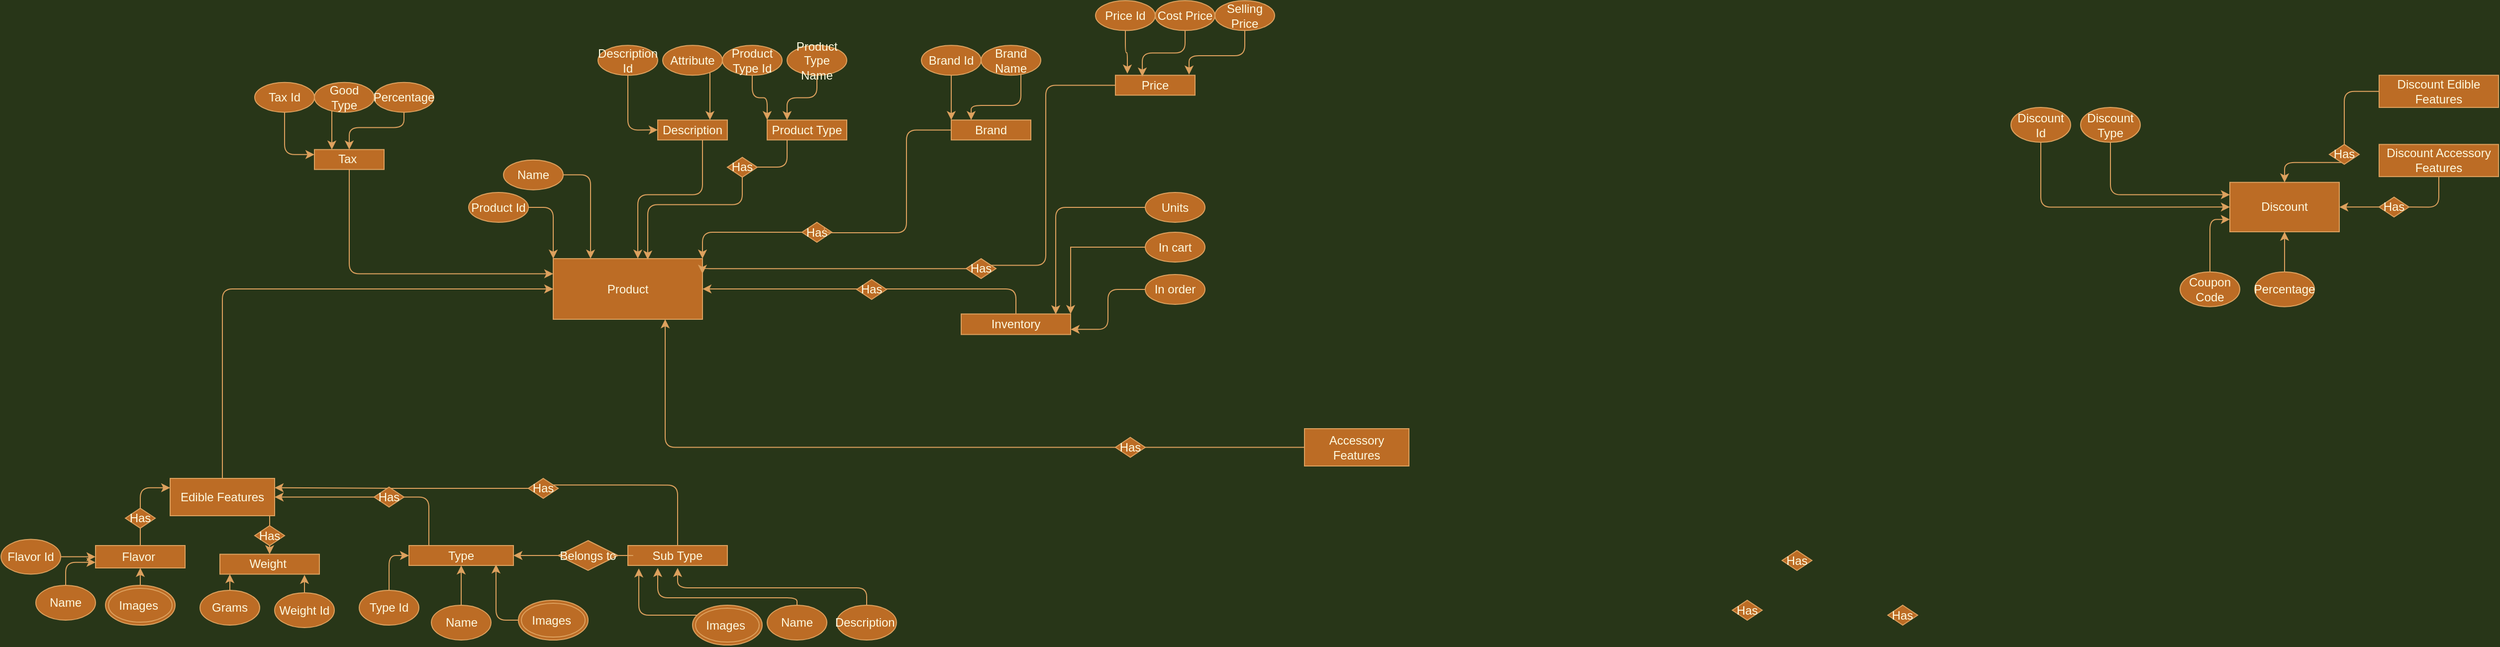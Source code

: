 <mxfile version="14.9.9" type="github">
  <diagram id="o0DlsNENsoFimQwdIdRT" name="Page-1">
    <mxGraphModel dx="2274" dy="780" grid="1" gridSize="10" guides="1" tooltips="1" connect="1" arrows="1" fold="1" page="0" pageScale="1" pageWidth="850" pageHeight="1100" background="#283618" math="0" shadow="0">
      <root>
        <mxCell id="0" />
        <mxCell id="1" parent="0" />
        <mxCell id="1HTSOsvzioREoPSIAo-s-49" style="edgeStyle=orthogonalEdgeStyle;curved=0;rounded=1;sketch=0;orthogonalLoop=1;jettySize=auto;html=1;entryX=1;entryY=0.5;entryDx=0;entryDy=0;fontColor=#FEFAE0;strokeColor=#DDA15E;fillColor=#BC6C25;" edge="1" parent="1" source="IQcZgMmbsIFZZEIsL7-R-3" target="6ZJNAHarv_-wQdy6G1yE-23">
          <mxGeometry relative="1" as="geometry">
            <Array as="points">
              <mxPoint x="660" y="370" />
            </Array>
          </mxGeometry>
        </mxCell>
        <mxCell id="IQcZgMmbsIFZZEIsL7-R-3" value="Inventory" style="rounded=0;whiteSpace=wrap;html=1;fillColor=#BC6C25;strokeColor=#DDA15E;fontColor=#FEFAE0;" parent="1" vertex="1">
          <mxGeometry x="605" y="394.68" width="110" height="20.63" as="geometry" />
        </mxCell>
        <mxCell id="1HTSOsvzioREoPSIAo-s-165" style="edgeStyle=orthogonalEdgeStyle;sketch=0;orthogonalLoop=1;jettySize=auto;html=1;entryX=0.25;entryY=0;entryDx=0;entryDy=0;fontColor=#FEFAE0;strokeColor=#DDA15E;fillColor=#BC6C25;" edge="1" parent="1" source="IQcZgMmbsIFZZEIsL7-R-6" target="6ZJNAHarv_-wQdy6G1yE-23">
          <mxGeometry relative="1" as="geometry">
            <Array as="points">
              <mxPoint x="233" y="255" />
            </Array>
          </mxGeometry>
        </mxCell>
        <mxCell id="IQcZgMmbsIFZZEIsL7-R-6" value="Name" style="ellipse;whiteSpace=wrap;html=1;rotation=0;fillColor=#BC6C25;strokeColor=#DDA15E;fontColor=#FEFAE0;" parent="1" vertex="1">
          <mxGeometry x="145" y="239.84" width="60" height="30" as="geometry" />
        </mxCell>
        <mxCell id="1HTSOsvzioREoPSIAo-s-164" style="edgeStyle=orthogonalEdgeStyle;sketch=0;orthogonalLoop=1;jettySize=auto;html=1;entryX=0;entryY=0;entryDx=0;entryDy=0;fontColor=#FEFAE0;strokeColor=#DDA15E;fillColor=#BC6C25;" edge="1" parent="1" source="IQcZgMmbsIFZZEIsL7-R-14" target="6ZJNAHarv_-wQdy6G1yE-23">
          <mxGeometry relative="1" as="geometry" />
        </mxCell>
        <mxCell id="IQcZgMmbsIFZZEIsL7-R-14" value="Product Id" style="ellipse;whiteSpace=wrap;html=1;rotation=0;fillColor=#BC6C25;strokeColor=#DDA15E;fontColor=#FEFAE0;" parent="1" vertex="1">
          <mxGeometry x="110" y="272.5" width="60" height="30" as="geometry" />
        </mxCell>
        <mxCell id="1HTSOsvzioREoPSIAo-s-28" style="edgeStyle=orthogonalEdgeStyle;curved=0;rounded=1;sketch=0;orthogonalLoop=1;jettySize=auto;html=1;fontColor=#FEFAE0;strokeColor=#DDA15E;fillColor=#BC6C25;" edge="1" parent="1" source="6ZJNAHarv_-wQdy6G1yE-3">
          <mxGeometry relative="1" as="geometry">
            <mxPoint x="700" y="395" as="targetPoint" />
            <Array as="points">
              <mxPoint x="700" y="288" />
              <mxPoint x="700" y="395" />
            </Array>
          </mxGeometry>
        </mxCell>
        <mxCell id="6ZJNAHarv_-wQdy6G1yE-3" value="Units" style="ellipse;whiteSpace=wrap;html=1;rotation=0;fillColor=#BC6C25;strokeColor=#DDA15E;fontColor=#FEFAE0;" parent="1" vertex="1">
          <mxGeometry x="790" y="272.5" width="60" height="30" as="geometry" />
        </mxCell>
        <mxCell id="6ZJNAHarv_-wQdy6G1yE-10" style="edgeStyle=orthogonalEdgeStyle;rounded=0;orthogonalLoop=1;jettySize=auto;html=1;entryX=1;entryY=0;entryDx=0;entryDy=0;fontColor=#FEFAE0;strokeColor=#DDA15E;labelBackgroundColor=#283618;" parent="1" source="6ZJNAHarv_-wQdy6G1yE-5" target="IQcZgMmbsIFZZEIsL7-R-3" edge="1">
          <mxGeometry relative="1" as="geometry" />
        </mxCell>
        <mxCell id="6ZJNAHarv_-wQdy6G1yE-5" value="In cart" style="ellipse;whiteSpace=wrap;html=1;rotation=0;fillColor=#BC6C25;strokeColor=#DDA15E;fontColor=#FEFAE0;" parent="1" vertex="1">
          <mxGeometry x="790" y="312.5" width="60" height="30" as="geometry" />
        </mxCell>
        <mxCell id="1HTSOsvzioREoPSIAo-s-30" style="edgeStyle=orthogonalEdgeStyle;curved=0;rounded=1;sketch=0;orthogonalLoop=1;jettySize=auto;html=1;entryX=1;entryY=0.75;entryDx=0;entryDy=0;fontColor=#FEFAE0;strokeColor=#DDA15E;fillColor=#BC6C25;" edge="1" parent="1" source="6ZJNAHarv_-wQdy6G1yE-6" target="IQcZgMmbsIFZZEIsL7-R-3">
          <mxGeometry relative="1" as="geometry" />
        </mxCell>
        <mxCell id="6ZJNAHarv_-wQdy6G1yE-6" value="In order" style="ellipse;whiteSpace=wrap;html=1;rotation=0;fillColor=#BC6C25;strokeColor=#DDA15E;fontColor=#FEFAE0;" parent="1" vertex="1">
          <mxGeometry x="790" y="355" width="60" height="30" as="geometry" />
        </mxCell>
        <mxCell id="6ZJNAHarv_-wQdy6G1yE-23" value="Product" style="whiteSpace=wrap;html=1;align=center;fontColor=#FEFAE0;fillColor=#BC6C25;strokeColor=#DDA15E;" parent="1" vertex="1">
          <mxGeometry x="195" y="339.05" width="150" height="60.95" as="geometry" />
        </mxCell>
        <mxCell id="1HTSOsvzioREoPSIAo-s-58" style="edgeStyle=orthogonalEdgeStyle;curved=0;rounded=1;sketch=0;orthogonalLoop=1;jettySize=auto;html=1;entryX=1;entryY=0.5;entryDx=0;entryDy=0;fontColor=#FEFAE0;strokeColor=#DDA15E;fillColor=#BC6C25;startArrow=none;" edge="1" parent="1" source="1HTSOsvzioREoPSIAo-s-92" target="1HTSOsvzioREoPSIAo-s-47">
          <mxGeometry relative="1" as="geometry" />
        </mxCell>
        <mxCell id="5yPDVFOMv4cVIeS-5JL2-1" value="Type" style="whiteSpace=wrap;html=1;fillColor=#BC6C25;strokeColor=#DDA15E;fontColor=#FEFAE0;" parent="1" vertex="1">
          <mxGeometry x="50" y="627.5" width="105" height="20" as="geometry" />
        </mxCell>
        <mxCell id="1HTSOsvzioREoPSIAo-s-51" style="edgeStyle=orthogonalEdgeStyle;curved=0;rounded=1;sketch=0;orthogonalLoop=1;jettySize=auto;html=1;entryX=1;entryY=0.5;entryDx=0;entryDy=0;fontColor=#FEFAE0;strokeColor=#DDA15E;fillColor=#BC6C25;startArrow=none;" edge="1" parent="1" source="1HTSOsvzioREoPSIAo-s-97" target="5yPDVFOMv4cVIeS-5JL2-1">
          <mxGeometry relative="1" as="geometry" />
        </mxCell>
        <mxCell id="1HTSOsvzioREoPSIAo-s-59" style="edgeStyle=orthogonalEdgeStyle;curved=0;rounded=1;sketch=0;orthogonalLoop=1;jettySize=auto;html=1;entryX=1;entryY=0.25;entryDx=0;entryDy=0;fontColor=#FEFAE0;strokeColor=#DDA15E;fillColor=#BC6C25;startArrow=none;" edge="1" parent="1" source="1HTSOsvzioREoPSIAo-s-93" target="1HTSOsvzioREoPSIAo-s-47">
          <mxGeometry relative="1" as="geometry">
            <Array as="points" />
          </mxGeometry>
        </mxCell>
        <mxCell id="5yPDVFOMv4cVIeS-5JL2-2" value="Sub Type" style="whiteSpace=wrap;html=1;fillColor=#BC6C25;strokeColor=#DDA15E;fontColor=#FEFAE0;" parent="1" vertex="1">
          <mxGeometry x="270" y="627.5" width="100" height="20" as="geometry" />
        </mxCell>
        <mxCell id="1HTSOsvzioREoPSIAo-s-56" style="edgeStyle=orthogonalEdgeStyle;curved=0;rounded=1;sketch=0;orthogonalLoop=1;jettySize=auto;html=1;entryX=0;entryY=0.25;entryDx=0;entryDy=0;fontColor=#FEFAE0;strokeColor=#DDA15E;fillColor=#BC6C25;" edge="1" parent="1" source="5yPDVFOMv4cVIeS-5JL2-8" target="1HTSOsvzioREoPSIAo-s-47">
          <mxGeometry relative="1" as="geometry" />
        </mxCell>
        <mxCell id="5yPDVFOMv4cVIeS-5JL2-8" value="Flavor&amp;nbsp;" style="whiteSpace=wrap;html=1;fillColor=#BC6C25;strokeColor=#DDA15E;fontColor=#FEFAE0;" parent="1" vertex="1">
          <mxGeometry x="-265" y="627.5" width="90" height="22.5" as="geometry" />
        </mxCell>
        <mxCell id="1HTSOsvzioREoPSIAo-s-57" style="edgeStyle=orthogonalEdgeStyle;curved=0;rounded=1;sketch=0;orthogonalLoop=1;jettySize=auto;html=1;entryX=1;entryY=0.75;entryDx=0;entryDy=0;fontColor=#FEFAE0;strokeColor=#DDA15E;fillColor=#BC6C25;startArrow=none;" edge="1" parent="1" source="1HTSOsvzioREoPSIAo-s-85" target="1HTSOsvzioREoPSIAo-s-47">
          <mxGeometry relative="1" as="geometry" />
        </mxCell>
        <mxCell id="5yPDVFOMv4cVIeS-5JL2-9" value="Weight&amp;nbsp;" style="whiteSpace=wrap;html=1;fillColor=#BC6C25;strokeColor=#DDA15E;fontColor=#FEFAE0;" parent="1" vertex="1">
          <mxGeometry x="-140" y="636.25" width="100" height="20" as="geometry" />
        </mxCell>
        <mxCell id="1HTSOsvzioREoPSIAo-s-80" style="edgeStyle=orthogonalEdgeStyle;curved=0;rounded=1;sketch=0;orthogonalLoop=1;jettySize=auto;html=1;entryX=0.11;entryY=1.15;entryDx=0;entryDy=0;entryPerimeter=0;fontColor=#FEFAE0;strokeColor=#DDA15E;fillColor=#BC6C25;" edge="1" parent="1" source="5yPDVFOMv4cVIeS-5JL2-30" target="5yPDVFOMv4cVIeS-5JL2-2">
          <mxGeometry relative="1" as="geometry">
            <Array as="points">
              <mxPoint x="281" y="697.5" />
            </Array>
          </mxGeometry>
        </mxCell>
        <mxCell id="5yPDVFOMv4cVIeS-5JL2-30" value="Images&amp;nbsp;" style="ellipse;shape=doubleEllipse;margin=3;whiteSpace=wrap;html=1;align=center;rounded=0;sketch=0;fontColor=#FEFAE0;strokeColor=#DDA15E;fillColor=#BC6C25;" parent="1" vertex="1">
          <mxGeometry x="335" y="687.5" width="70" height="40" as="geometry" />
        </mxCell>
        <mxCell id="1HTSOsvzioREoPSIAo-s-102" style="edgeStyle=orthogonalEdgeStyle;curved=0;rounded=1;sketch=0;orthogonalLoop=1;jettySize=auto;html=1;fontColor=#FEFAE0;strokeColor=#DDA15E;fillColor=#BC6C25;" edge="1" parent="1" source="5yPDVFOMv4cVIeS-5JL2-31">
          <mxGeometry relative="1" as="geometry">
            <mxPoint x="320" y="650" as="targetPoint" />
            <Array as="points">
              <mxPoint x="510" y="670" />
              <mxPoint x="320" y="670" />
            </Array>
          </mxGeometry>
        </mxCell>
        <mxCell id="5yPDVFOMv4cVIeS-5JL2-31" value="Description&amp;nbsp;" style="ellipse;whiteSpace=wrap;html=1;rotation=0;fillColor=#BC6C25;strokeColor=#DDA15E;fontColor=#FEFAE0;" parent="1" vertex="1">
          <mxGeometry x="480" y="687.5" width="60" height="35" as="geometry" />
        </mxCell>
        <mxCell id="1HTSOsvzioREoPSIAo-s-101" style="edgeStyle=orthogonalEdgeStyle;curved=0;rounded=1;sketch=0;orthogonalLoop=1;jettySize=auto;html=1;fontColor=#FEFAE0;strokeColor=#DDA15E;fillColor=#BC6C25;" edge="1" parent="1" source="5yPDVFOMv4cVIeS-5JL2-32">
          <mxGeometry relative="1" as="geometry">
            <mxPoint x="300" y="650" as="targetPoint" />
            <Array as="points">
              <mxPoint x="440" y="680" />
              <mxPoint x="300" y="680" />
            </Array>
          </mxGeometry>
        </mxCell>
        <mxCell id="5yPDVFOMv4cVIeS-5JL2-32" value="Name" style="ellipse;whiteSpace=wrap;html=1;rotation=0;fillColor=#BC6C25;strokeColor=#DDA15E;fontColor=#FEFAE0;" parent="1" vertex="1">
          <mxGeometry x="410" y="687.5" width="60" height="35" as="geometry" />
        </mxCell>
        <mxCell id="5yPDVFOMv4cVIeS-5JL2-38" value="Discount Type" style="ellipse;whiteSpace=wrap;html=1;rotation=0;fillColor=#BC6C25;strokeColor=#DDA15E;fontColor=#FEFAE0;" parent="1" vertex="1">
          <mxGeometry x="1730" y="187.02" width="60" height="35" as="geometry" />
        </mxCell>
        <mxCell id="1HTSOsvzioREoPSIAo-s-140" style="edgeStyle=orthogonalEdgeStyle;curved=0;rounded=1;sketch=0;orthogonalLoop=1;jettySize=auto;html=1;entryX=0;entryY=0.5;entryDx=0;entryDy=0;fontColor=#FEFAE0;strokeColor=#DDA15E;fillColor=#BC6C25;" edge="1" parent="1" source="5yPDVFOMv4cVIeS-5JL2-75" target="1HTSOsvzioREoPSIAo-s-136">
          <mxGeometry relative="1" as="geometry">
            <Array as="points">
              <mxPoint x="1690" y="287.34" />
            </Array>
          </mxGeometry>
        </mxCell>
        <mxCell id="5yPDVFOMv4cVIeS-5JL2-75" value="Discount Id" style="ellipse;whiteSpace=wrap;html=1;rotation=0;fillColor=#BC6C25;strokeColor=#DDA15E;fontColor=#FEFAE0;" parent="1" vertex="1">
          <mxGeometry x="1660" y="187.02" width="60" height="35" as="geometry" />
        </mxCell>
        <mxCell id="1HTSOsvzioREoPSIAo-s-9" style="edgeStyle=orthogonalEdgeStyle;curved=0;rounded=1;sketch=0;orthogonalLoop=1;jettySize=auto;html=1;fontColor=#FEFAE0;strokeColor=#DDA15E;fillColor=#BC6C25;" edge="1" parent="1" source="1HTSOsvzioREoPSIAo-s-4">
          <mxGeometry relative="1" as="geometry">
            <mxPoint x="280" y="339" as="targetPoint" />
            <Array as="points">
              <mxPoint x="345" y="274.68" />
              <mxPoint x="280" y="274.68" />
            </Array>
          </mxGeometry>
        </mxCell>
        <mxCell id="1HTSOsvzioREoPSIAo-s-4" value="Description" style="whiteSpace=wrap;html=1;align=center;fillColor=#BC6C25;strokeColor=#DDA15E;fontColor=#FEFAE0;" vertex="1" parent="1">
          <mxGeometry x="300" y="199.68" width="70" height="20" as="geometry" />
        </mxCell>
        <mxCell id="1HTSOsvzioREoPSIAo-s-10" style="edgeStyle=orthogonalEdgeStyle;curved=0;rounded=1;sketch=0;orthogonalLoop=1;jettySize=auto;html=1;fontColor=#FEFAE0;strokeColor=#DDA15E;fillColor=#BC6C25;startArrow=none;" edge="1" parent="1" source="1HTSOsvzioREoPSIAo-s-91">
          <mxGeometry relative="1" as="geometry">
            <mxPoint x="290" y="340" as="targetPoint" />
            <Array as="points">
              <mxPoint x="290" y="284.68" />
            </Array>
          </mxGeometry>
        </mxCell>
        <mxCell id="1HTSOsvzioREoPSIAo-s-5" value="Product Type" style="whiteSpace=wrap;html=1;align=center;fillColor=#BC6C25;strokeColor=#DDA15E;fontColor=#FEFAE0;" vertex="1" parent="1">
          <mxGeometry x="410" y="199.68" width="80" height="20" as="geometry" />
        </mxCell>
        <mxCell id="1HTSOsvzioREoPSIAo-s-11" style="edgeStyle=orthogonalEdgeStyle;curved=0;rounded=1;sketch=0;orthogonalLoop=1;jettySize=auto;html=1;entryX=1;entryY=0;entryDx=0;entryDy=0;fontColor=#FEFAE0;strokeColor=#DDA15E;fillColor=#BC6C25;startArrow=none;" edge="1" parent="1" source="1HTSOsvzioREoPSIAo-s-90" target="6ZJNAHarv_-wQdy6G1yE-23">
          <mxGeometry relative="1" as="geometry">
            <Array as="points" />
          </mxGeometry>
        </mxCell>
        <mxCell id="1HTSOsvzioREoPSIAo-s-6" value="Brand" style="whiteSpace=wrap;html=1;align=center;fillColor=#BC6C25;strokeColor=#DDA15E;fontColor=#FEFAE0;" vertex="1" parent="1">
          <mxGeometry x="595" y="199.68" width="80" height="20" as="geometry" />
        </mxCell>
        <mxCell id="1HTSOsvzioREoPSIAo-s-12" style="edgeStyle=orthogonalEdgeStyle;curved=0;rounded=1;sketch=0;orthogonalLoop=1;jettySize=auto;html=1;exitX=0.5;exitY=1;exitDx=0;exitDy=0;fontColor=#FEFAE0;strokeColor=#DDA15E;fillColor=#BC6C25;" edge="1" parent="1" source="1HTSOsvzioREoPSIAo-s-5" target="1HTSOsvzioREoPSIAo-s-5">
          <mxGeometry relative="1" as="geometry" />
        </mxCell>
        <mxCell id="1HTSOsvzioREoPSIAo-s-15" style="edgeStyle=orthogonalEdgeStyle;curved=0;rounded=1;sketch=0;orthogonalLoop=1;jettySize=auto;html=1;entryX=0;entryY=0.5;entryDx=0;entryDy=0;fontColor=#FEFAE0;strokeColor=#DDA15E;fillColor=#BC6C25;" edge="1" parent="1" source="1HTSOsvzioREoPSIAo-s-13" target="1HTSOsvzioREoPSIAo-s-4">
          <mxGeometry relative="1" as="geometry" />
        </mxCell>
        <mxCell id="1HTSOsvzioREoPSIAo-s-13" value="Description Id" style="ellipse;whiteSpace=wrap;html=1;rotation=0;fillColor=#BC6C25;strokeColor=#DDA15E;fontColor=#FEFAE0;" vertex="1" parent="1">
          <mxGeometry x="240" y="124.68" width="60" height="30" as="geometry" />
        </mxCell>
        <mxCell id="1HTSOsvzioREoPSIAo-s-16" style="edgeStyle=orthogonalEdgeStyle;curved=0;rounded=1;sketch=0;orthogonalLoop=1;jettySize=auto;html=1;entryX=0.75;entryY=0;entryDx=0;entryDy=0;fontColor=#FEFAE0;strokeColor=#DDA15E;fillColor=#BC6C25;" edge="1" parent="1" source="1HTSOsvzioREoPSIAo-s-14" target="1HTSOsvzioREoPSIAo-s-4">
          <mxGeometry relative="1" as="geometry">
            <Array as="points">
              <mxPoint x="353" y="180" />
            </Array>
          </mxGeometry>
        </mxCell>
        <mxCell id="1HTSOsvzioREoPSIAo-s-14" value="Attribute" style="ellipse;whiteSpace=wrap;html=1;rotation=0;fillColor=#BC6C25;strokeColor=#DDA15E;fontColor=#FEFAE0;" vertex="1" parent="1">
          <mxGeometry x="305" y="124.68" width="60" height="30" as="geometry" />
        </mxCell>
        <mxCell id="1HTSOsvzioREoPSIAo-s-19" style="edgeStyle=orthogonalEdgeStyle;curved=0;rounded=1;sketch=0;orthogonalLoop=1;jettySize=auto;html=1;fontColor=#FEFAE0;strokeColor=#DDA15E;fillColor=#BC6C25;entryX=0;entryY=0;entryDx=0;entryDy=0;" edge="1" parent="1" source="1HTSOsvzioREoPSIAo-s-17" target="1HTSOsvzioREoPSIAo-s-5">
          <mxGeometry relative="1" as="geometry">
            <mxPoint x="410" y="194.68" as="targetPoint" />
          </mxGeometry>
        </mxCell>
        <mxCell id="1HTSOsvzioREoPSIAo-s-17" value="Product Type Id" style="ellipse;whiteSpace=wrap;html=1;rotation=0;fillColor=#BC6C25;strokeColor=#DDA15E;fontColor=#FEFAE0;" vertex="1" parent="1">
          <mxGeometry x="365" y="124.68" width="60" height="30" as="geometry" />
        </mxCell>
        <mxCell id="1HTSOsvzioREoPSIAo-s-20" style="edgeStyle=orthogonalEdgeStyle;curved=0;rounded=1;sketch=0;orthogonalLoop=1;jettySize=auto;html=1;entryX=0.25;entryY=0;entryDx=0;entryDy=0;fontColor=#FEFAE0;strokeColor=#DDA15E;fillColor=#BC6C25;" edge="1" parent="1" source="1HTSOsvzioREoPSIAo-s-18" target="1HTSOsvzioREoPSIAo-s-5">
          <mxGeometry relative="1" as="geometry" />
        </mxCell>
        <mxCell id="1HTSOsvzioREoPSIAo-s-18" value="Product Type Name" style="ellipse;whiteSpace=wrap;html=1;rotation=0;fillColor=#BC6C25;strokeColor=#DDA15E;fontColor=#FEFAE0;" vertex="1" parent="1">
          <mxGeometry x="430" y="124.68" width="60" height="30" as="geometry" />
        </mxCell>
        <mxCell id="1HTSOsvzioREoPSIAo-s-25" style="edgeStyle=orthogonalEdgeStyle;curved=0;rounded=1;sketch=0;orthogonalLoop=1;jettySize=auto;html=1;entryX=0.25;entryY=0;entryDx=0;entryDy=0;fontColor=#FEFAE0;strokeColor=#DDA15E;fillColor=#BC6C25;" edge="1" parent="1" source="1HTSOsvzioREoPSIAo-s-21" target="1HTSOsvzioREoPSIAo-s-6">
          <mxGeometry relative="1" as="geometry">
            <Array as="points">
              <mxPoint x="665" y="185" />
              <mxPoint x="615" y="185" />
            </Array>
          </mxGeometry>
        </mxCell>
        <mxCell id="1HTSOsvzioREoPSIAo-s-21" value="Brand Name" style="ellipse;whiteSpace=wrap;html=1;rotation=0;fillColor=#BC6C25;strokeColor=#DDA15E;fontColor=#FEFAE0;" vertex="1" parent="1">
          <mxGeometry x="625" y="124.68" width="60" height="30" as="geometry" />
        </mxCell>
        <mxCell id="1HTSOsvzioREoPSIAo-s-24" style="edgeStyle=orthogonalEdgeStyle;curved=0;rounded=1;sketch=0;orthogonalLoop=1;jettySize=auto;html=1;entryX=0;entryY=0;entryDx=0;entryDy=0;fontColor=#FEFAE0;strokeColor=#DDA15E;fillColor=#BC6C25;" edge="1" parent="1" source="1HTSOsvzioREoPSIAo-s-22" target="1HTSOsvzioREoPSIAo-s-6">
          <mxGeometry relative="1" as="geometry" />
        </mxCell>
        <mxCell id="1HTSOsvzioREoPSIAo-s-22" value="Brand Id" style="ellipse;whiteSpace=wrap;html=1;rotation=0;fillColor=#BC6C25;strokeColor=#DDA15E;fontColor=#FEFAE0;" vertex="1" parent="1">
          <mxGeometry x="565" y="124.68" width="60" height="30" as="geometry" />
        </mxCell>
        <mxCell id="1HTSOsvzioREoPSIAo-s-48" style="edgeStyle=orthogonalEdgeStyle;curved=0;rounded=1;sketch=0;orthogonalLoop=1;jettySize=auto;html=1;entryX=1;entryY=0.25;entryDx=0;entryDy=0;fontColor=#FEFAE0;strokeColor=#DDA15E;fillColor=#BC6C25;startArrow=none;" edge="1" parent="1" source="1HTSOsvzioREoPSIAo-s-89" target="6ZJNAHarv_-wQdy6G1yE-23">
          <mxGeometry relative="1" as="geometry">
            <Array as="points">
              <mxPoint x="345" y="350" />
            </Array>
          </mxGeometry>
        </mxCell>
        <mxCell id="1HTSOsvzioREoPSIAo-s-31" value="Price" style="whiteSpace=wrap;html=1;align=center;fillColor=#BC6C25;strokeColor=#DDA15E;fontColor=#FEFAE0;" vertex="1" parent="1">
          <mxGeometry x="760" y="154.68" width="80" height="20" as="geometry" />
        </mxCell>
        <mxCell id="1HTSOsvzioREoPSIAo-s-35" style="edgeStyle=orthogonalEdgeStyle;curved=0;rounded=1;sketch=0;orthogonalLoop=1;jettySize=auto;html=1;entryX=0.15;entryY=-0.084;entryDx=0;entryDy=0;entryPerimeter=0;fontColor=#FEFAE0;strokeColor=#DDA15E;fillColor=#BC6C25;" edge="1" parent="1" source="1HTSOsvzioREoPSIAo-s-32" target="1HTSOsvzioREoPSIAo-s-31">
          <mxGeometry relative="1" as="geometry">
            <Array as="points">
              <mxPoint x="770" y="132" />
              <mxPoint x="772" y="132" />
            </Array>
          </mxGeometry>
        </mxCell>
        <mxCell id="1HTSOsvzioREoPSIAo-s-32" value="Price Id" style="ellipse;whiteSpace=wrap;html=1;rotation=0;fillColor=#BC6C25;strokeColor=#DDA15E;fontColor=#FEFAE0;" vertex="1" parent="1">
          <mxGeometry x="740" y="79.68" width="60" height="30" as="geometry" />
        </mxCell>
        <mxCell id="1HTSOsvzioREoPSIAo-s-36" style="edgeStyle=orthogonalEdgeStyle;curved=0;rounded=1;sketch=0;orthogonalLoop=1;jettySize=auto;html=1;entryX=0.338;entryY=0.066;entryDx=0;entryDy=0;entryPerimeter=0;fontColor=#FEFAE0;strokeColor=#DDA15E;fillColor=#BC6C25;" edge="1" parent="1" source="1HTSOsvzioREoPSIAo-s-33" target="1HTSOsvzioREoPSIAo-s-31">
          <mxGeometry relative="1" as="geometry" />
        </mxCell>
        <mxCell id="1HTSOsvzioREoPSIAo-s-33" value="Cost Price" style="ellipse;whiteSpace=wrap;html=1;rotation=0;fillColor=#BC6C25;strokeColor=#DDA15E;fontColor=#FEFAE0;" vertex="1" parent="1">
          <mxGeometry x="800" y="79.68" width="60" height="30" as="geometry" />
        </mxCell>
        <mxCell id="1HTSOsvzioREoPSIAo-s-37" style="edgeStyle=orthogonalEdgeStyle;curved=0;rounded=1;sketch=0;orthogonalLoop=1;jettySize=auto;html=1;entryX=0.925;entryY=-0.034;entryDx=0;entryDy=0;entryPerimeter=0;fontColor=#FEFAE0;strokeColor=#DDA15E;fillColor=#BC6C25;" edge="1" parent="1" source="1HTSOsvzioREoPSIAo-s-34" target="1HTSOsvzioREoPSIAo-s-31">
          <mxGeometry relative="1" as="geometry">
            <Array as="points">
              <mxPoint x="890" y="135" />
              <mxPoint x="834" y="135" />
            </Array>
          </mxGeometry>
        </mxCell>
        <mxCell id="1HTSOsvzioREoPSIAo-s-34" value="Selling Price" style="ellipse;whiteSpace=wrap;html=1;rotation=0;fillColor=#BC6C25;strokeColor=#DDA15E;fontColor=#FEFAE0;" vertex="1" parent="1">
          <mxGeometry x="860" y="79.68" width="60" height="30" as="geometry" />
        </mxCell>
        <mxCell id="1HTSOsvzioREoPSIAo-s-40" style="edgeStyle=orthogonalEdgeStyle;curved=0;rounded=1;sketch=0;orthogonalLoop=1;jettySize=auto;html=1;entryX=0;entryY=0.25;entryDx=0;entryDy=0;fontColor=#FEFAE0;strokeColor=#DDA15E;fillColor=#BC6C25;" edge="1" parent="1" source="1HTSOsvzioREoPSIAo-s-39" target="6ZJNAHarv_-wQdy6G1yE-23">
          <mxGeometry relative="1" as="geometry">
            <Array as="points">
              <mxPoint x="-10" y="354" />
            </Array>
          </mxGeometry>
        </mxCell>
        <mxCell id="1HTSOsvzioREoPSIAo-s-39" value="Tax&amp;nbsp;" style="whiteSpace=wrap;html=1;align=center;fillColor=#BC6C25;strokeColor=#DDA15E;fontColor=#FEFAE0;" vertex="1" parent="1">
          <mxGeometry x="-45" y="229.37" width="70" height="20" as="geometry" />
        </mxCell>
        <mxCell id="1HTSOsvzioREoPSIAo-s-44" style="edgeStyle=orthogonalEdgeStyle;curved=0;rounded=1;sketch=0;orthogonalLoop=1;jettySize=auto;html=1;entryX=0;entryY=0.25;entryDx=0;entryDy=0;fontColor=#FEFAE0;strokeColor=#DDA15E;fillColor=#BC6C25;" edge="1" parent="1" source="1HTSOsvzioREoPSIAo-s-41" target="1HTSOsvzioREoPSIAo-s-39">
          <mxGeometry relative="1" as="geometry" />
        </mxCell>
        <mxCell id="1HTSOsvzioREoPSIAo-s-41" value="Tax Id" style="ellipse;whiteSpace=wrap;html=1;rotation=0;fillColor=#BC6C25;strokeColor=#DDA15E;fontColor=#FEFAE0;" vertex="1" parent="1">
          <mxGeometry x="-105" y="161.87" width="60" height="30" as="geometry" />
        </mxCell>
        <mxCell id="1HTSOsvzioREoPSIAo-s-45" style="edgeStyle=orthogonalEdgeStyle;curved=0;rounded=1;sketch=0;orthogonalLoop=1;jettySize=auto;html=1;entryX=0.25;entryY=0;entryDx=0;entryDy=0;fontColor=#FEFAE0;strokeColor=#DDA15E;fillColor=#BC6C25;" edge="1" parent="1" source="1HTSOsvzioREoPSIAo-s-42" target="1HTSOsvzioREoPSIAo-s-39">
          <mxGeometry relative="1" as="geometry">
            <Array as="points">
              <mxPoint x="-27" y="212.19" />
            </Array>
          </mxGeometry>
        </mxCell>
        <mxCell id="1HTSOsvzioREoPSIAo-s-42" value="Good Type" style="ellipse;whiteSpace=wrap;html=1;rotation=0;fillColor=#BC6C25;strokeColor=#DDA15E;fontColor=#FEFAE0;" vertex="1" parent="1">
          <mxGeometry x="-45" y="161.87" width="60" height="30" as="geometry" />
        </mxCell>
        <mxCell id="1HTSOsvzioREoPSIAo-s-46" style="edgeStyle=orthogonalEdgeStyle;curved=0;rounded=1;sketch=0;orthogonalLoop=1;jettySize=auto;html=1;fontColor=#FEFAE0;strokeColor=#DDA15E;fillColor=#BC6C25;" edge="1" parent="1" target="1HTSOsvzioREoPSIAo-s-39">
          <mxGeometry relative="1" as="geometry">
            <mxPoint x="45" y="191.87" as="sourcePoint" />
            <Array as="points">
              <mxPoint x="45" y="207.19" />
              <mxPoint x="-10" y="207.19" />
            </Array>
          </mxGeometry>
        </mxCell>
        <mxCell id="1HTSOsvzioREoPSIAo-s-43" value="Percentage" style="ellipse;whiteSpace=wrap;html=1;rotation=0;fillColor=#BC6C25;strokeColor=#DDA15E;fontColor=#FEFAE0;" vertex="1" parent="1">
          <mxGeometry x="15" y="161.87" width="60" height="30" as="geometry" />
        </mxCell>
        <mxCell id="1HTSOsvzioREoPSIAo-s-169" style="edgeStyle=orthogonalEdgeStyle;sketch=0;orthogonalLoop=1;jettySize=auto;html=1;entryX=0;entryY=0.5;entryDx=0;entryDy=0;fontColor=#FEFAE0;strokeColor=#DDA15E;fillColor=#BC6C25;" edge="1" parent="1" source="1HTSOsvzioREoPSIAo-s-47" target="6ZJNAHarv_-wQdy6G1yE-23">
          <mxGeometry relative="1" as="geometry">
            <Array as="points">
              <mxPoint x="-137" y="370" />
            </Array>
          </mxGeometry>
        </mxCell>
        <mxCell id="1HTSOsvzioREoPSIAo-s-47" value="Edible Features" style="whiteSpace=wrap;html=1;fillColor=#BC6C25;strokeColor=#DDA15E;fontColor=#FEFAE0;" vertex="1" parent="1">
          <mxGeometry x="-190" y="560" width="105" height="37.5" as="geometry" />
        </mxCell>
        <mxCell id="1HTSOsvzioREoPSIAo-s-82" style="edgeStyle=orthogonalEdgeStyle;curved=0;rounded=1;sketch=0;orthogonalLoop=1;jettySize=auto;html=1;entryX=0.75;entryY=1;entryDx=0;entryDy=0;fontColor=#FEFAE0;strokeColor=#DDA15E;fillColor=#BC6C25;" edge="1" parent="1" source="1HTSOsvzioREoPSIAo-s-50" target="6ZJNAHarv_-wQdy6G1yE-23">
          <mxGeometry relative="1" as="geometry" />
        </mxCell>
        <mxCell id="1HTSOsvzioREoPSIAo-s-50" value="Accessory Features" style="whiteSpace=wrap;html=1;fillColor=#BC6C25;strokeColor=#DDA15E;fontColor=#FEFAE0;" vertex="1" parent="1">
          <mxGeometry x="950" y="510" width="105" height="37.5" as="geometry" />
        </mxCell>
        <mxCell id="1HTSOsvzioREoPSIAo-s-176" style="edgeStyle=orthogonalEdgeStyle;sketch=0;orthogonalLoop=1;jettySize=auto;html=1;entryX=0;entryY=0.75;entryDx=0;entryDy=0;fontColor=#FEFAE0;strokeColor=#DDA15E;fillColor=#BC6C25;" edge="1" parent="1" source="1HTSOsvzioREoPSIAo-s-60" target="5yPDVFOMv4cVIeS-5JL2-8">
          <mxGeometry relative="1" as="geometry" />
        </mxCell>
        <mxCell id="1HTSOsvzioREoPSIAo-s-60" value="Name" style="ellipse;whiteSpace=wrap;html=1;rotation=0;fillColor=#BC6C25;strokeColor=#DDA15E;fontColor=#FEFAE0;" vertex="1" parent="1">
          <mxGeometry x="-325" y="667.5" width="60" height="35" as="geometry" />
        </mxCell>
        <mxCell id="1HTSOsvzioREoPSIAo-s-68" style="edgeStyle=orthogonalEdgeStyle;curved=0;rounded=1;sketch=0;orthogonalLoop=1;jettySize=auto;html=1;entryX=0.5;entryY=1;entryDx=0;entryDy=0;fontColor=#FEFAE0;strokeColor=#DDA15E;fillColor=#BC6C25;" edge="1" parent="1" source="1HTSOsvzioREoPSIAo-s-61" target="5yPDVFOMv4cVIeS-5JL2-8">
          <mxGeometry relative="1" as="geometry" />
        </mxCell>
        <mxCell id="1HTSOsvzioREoPSIAo-s-61" value="Images&amp;nbsp;" style="ellipse;shape=doubleEllipse;margin=3;whiteSpace=wrap;html=1;align=center;rounded=0;sketch=0;fontColor=#FEFAE0;strokeColor=#DDA15E;fillColor=#BC6C25;" vertex="1" parent="1">
          <mxGeometry x="-255" y="667.5" width="70" height="40" as="geometry" />
        </mxCell>
        <mxCell id="1HTSOsvzioREoPSIAo-s-69" style="edgeStyle=orthogonalEdgeStyle;curved=0;rounded=1;sketch=0;orthogonalLoop=1;jettySize=auto;html=1;entryX=0.1;entryY=1;entryDx=0;entryDy=0;entryPerimeter=0;fontColor=#FEFAE0;strokeColor=#DDA15E;fillColor=#BC6C25;" edge="1" parent="1" source="1HTSOsvzioREoPSIAo-s-62" target="5yPDVFOMv4cVIeS-5JL2-9">
          <mxGeometry relative="1" as="geometry" />
        </mxCell>
        <mxCell id="1HTSOsvzioREoPSIAo-s-62" value="Grams" style="ellipse;whiteSpace=wrap;html=1;rotation=0;fillColor=#BC6C25;strokeColor=#DDA15E;fontColor=#FEFAE0;" vertex="1" parent="1">
          <mxGeometry x="-160" y="672.5" width="60" height="35" as="geometry" />
        </mxCell>
        <mxCell id="1HTSOsvzioREoPSIAo-s-168" style="edgeStyle=orthogonalEdgeStyle;sketch=0;orthogonalLoop=1;jettySize=auto;html=1;entryX=0.85;entryY=1.038;entryDx=0;entryDy=0;entryPerimeter=0;fontColor=#FEFAE0;strokeColor=#DDA15E;fillColor=#BC6C25;" edge="1" parent="1" source="1HTSOsvzioREoPSIAo-s-63" target="5yPDVFOMv4cVIeS-5JL2-9">
          <mxGeometry relative="1" as="geometry" />
        </mxCell>
        <mxCell id="1HTSOsvzioREoPSIAo-s-63" value="Weight Id" style="ellipse;whiteSpace=wrap;html=1;rotation=0;fillColor=#BC6C25;strokeColor=#DDA15E;fontColor=#FEFAE0;" vertex="1" parent="1">
          <mxGeometry x="-85" y="675" width="60" height="35" as="geometry" />
        </mxCell>
        <mxCell id="1HTSOsvzioREoPSIAo-s-66" style="rounded=1;sketch=0;orthogonalLoop=1;jettySize=auto;html=1;fontColor=#FEFAE0;strokeColor=#DDA15E;fillColor=#BC6C25;" edge="1" parent="1" source="1HTSOsvzioREoPSIAo-s-65" target="5yPDVFOMv4cVIeS-5JL2-8">
          <mxGeometry relative="1" as="geometry" />
        </mxCell>
        <mxCell id="1HTSOsvzioREoPSIAo-s-65" value="Flavor Id" style="ellipse;whiteSpace=wrap;html=1;rotation=0;fillColor=#BC6C25;strokeColor=#DDA15E;fontColor=#FEFAE0;" vertex="1" parent="1">
          <mxGeometry x="-360" y="621.25" width="60" height="35" as="geometry" />
        </mxCell>
        <mxCell id="1HTSOsvzioREoPSIAo-s-78" style="edgeStyle=orthogonalEdgeStyle;curved=0;rounded=1;sketch=0;orthogonalLoop=1;jettySize=auto;html=1;entryX=0;entryY=0.5;entryDx=0;entryDy=0;fontColor=#FEFAE0;strokeColor=#DDA15E;fillColor=#BC6C25;" edge="1" parent="1" source="1HTSOsvzioREoPSIAo-s-73" target="5yPDVFOMv4cVIeS-5JL2-1">
          <mxGeometry relative="1" as="geometry" />
        </mxCell>
        <mxCell id="1HTSOsvzioREoPSIAo-s-73" value="Type Id" style="ellipse;whiteSpace=wrap;html=1;rotation=0;fillColor=#BC6C25;strokeColor=#DDA15E;fontColor=#FEFAE0;" vertex="1" parent="1">
          <mxGeometry y="672.5" width="60" height="35" as="geometry" />
        </mxCell>
        <mxCell id="1HTSOsvzioREoPSIAo-s-77" style="edgeStyle=orthogonalEdgeStyle;curved=0;rounded=1;sketch=0;orthogonalLoop=1;jettySize=auto;html=1;entryX=0.5;entryY=1;entryDx=0;entryDy=0;fontColor=#FEFAE0;strokeColor=#DDA15E;fillColor=#BC6C25;" edge="1" parent="1" source="1HTSOsvzioREoPSIAo-s-74" target="5yPDVFOMv4cVIeS-5JL2-1">
          <mxGeometry relative="1" as="geometry" />
        </mxCell>
        <mxCell id="1HTSOsvzioREoPSIAo-s-74" value="Name" style="ellipse;whiteSpace=wrap;html=1;rotation=0;fillColor=#BC6C25;strokeColor=#DDA15E;fontColor=#FEFAE0;" vertex="1" parent="1">
          <mxGeometry x="72.5" y="687.5" width="60" height="35" as="geometry" />
        </mxCell>
        <mxCell id="1HTSOsvzioREoPSIAo-s-79" style="edgeStyle=orthogonalEdgeStyle;curved=0;rounded=1;sketch=0;orthogonalLoop=1;jettySize=auto;html=1;entryX=0.833;entryY=0.95;entryDx=0;entryDy=0;entryPerimeter=0;fontColor=#FEFAE0;strokeColor=#DDA15E;fillColor=#BC6C25;" edge="1" parent="1" source="1HTSOsvzioREoPSIAo-s-75" target="5yPDVFOMv4cVIeS-5JL2-1">
          <mxGeometry relative="1" as="geometry" />
        </mxCell>
        <mxCell id="1HTSOsvzioREoPSIAo-s-75" value="Images&amp;nbsp;" style="ellipse;shape=doubleEllipse;margin=3;whiteSpace=wrap;html=1;align=center;rounded=0;sketch=0;fontColor=#FEFAE0;strokeColor=#DDA15E;fillColor=#BC6C25;" vertex="1" parent="1">
          <mxGeometry x="160" y="682.5" width="70" height="40" as="geometry" />
        </mxCell>
        <mxCell id="1HTSOsvzioREoPSIAo-s-84" value="Has" style="shape=rhombus;perimeter=rhombusPerimeter;whiteSpace=wrap;html=1;align=center;rounded=0;sketch=0;fontColor=#FEFAE0;strokeColor=#DDA15E;fillColor=#BC6C25;" vertex="1" parent="1">
          <mxGeometry x="-235" y="590" width="30" height="20" as="geometry" />
        </mxCell>
        <mxCell id="1HTSOsvzioREoPSIAo-s-100" style="edgeStyle=orthogonalEdgeStyle;curved=0;rounded=1;sketch=0;orthogonalLoop=1;jettySize=auto;html=1;exitX=0.5;exitY=1;exitDx=0;exitDy=0;entryX=0.5;entryY=0;entryDx=0;entryDy=0;fontColor=#FEFAE0;strokeColor=#DDA15E;fillColor=#BC6C25;" edge="1" parent="1" source="1HTSOsvzioREoPSIAo-s-85" target="5yPDVFOMv4cVIeS-5JL2-9">
          <mxGeometry relative="1" as="geometry" />
        </mxCell>
        <mxCell id="1HTSOsvzioREoPSIAo-s-85" value="Has" style="shape=rhombus;perimeter=rhombusPerimeter;whiteSpace=wrap;html=1;align=center;rounded=0;sketch=0;fontColor=#FEFAE0;strokeColor=#DDA15E;fillColor=#BC6C25;" vertex="1" parent="1">
          <mxGeometry x="-105" y="607.5" width="30" height="20" as="geometry" />
        </mxCell>
        <mxCell id="1HTSOsvzioREoPSIAo-s-88" value="Has" style="shape=rhombus;perimeter=rhombusPerimeter;whiteSpace=wrap;html=1;align=center;rounded=0;sketch=0;fontColor=#FEFAE0;strokeColor=#DDA15E;fillColor=#BC6C25;" vertex="1" parent="1">
          <mxGeometry x="500" y="360" width="30" height="20" as="geometry" />
        </mxCell>
        <mxCell id="1HTSOsvzioREoPSIAo-s-93" value="Has" style="shape=rhombus;perimeter=rhombusPerimeter;whiteSpace=wrap;html=1;align=center;rounded=0;sketch=0;fontColor=#FEFAE0;strokeColor=#DDA15E;fillColor=#BC6C25;" vertex="1" parent="1">
          <mxGeometry x="170" y="560" width="30" height="20" as="geometry" />
        </mxCell>
        <mxCell id="1HTSOsvzioREoPSIAo-s-94" value="" style="edgeStyle=orthogonalEdgeStyle;curved=0;rounded=1;sketch=0;orthogonalLoop=1;jettySize=auto;html=1;entryX=1;entryY=0.25;entryDx=0;entryDy=0;fontColor=#FEFAE0;strokeColor=#DDA15E;fillColor=#BC6C25;endArrow=none;" edge="1" parent="1" source="5yPDVFOMv4cVIeS-5JL2-2" target="1HTSOsvzioREoPSIAo-s-93">
          <mxGeometry relative="1" as="geometry">
            <mxPoint x="270" y="637.5" as="sourcePoint" />
            <mxPoint x="-85" y="569.375" as="targetPoint" />
            <Array as="points">
              <mxPoint x="320" y="567" />
            </Array>
          </mxGeometry>
        </mxCell>
        <mxCell id="1HTSOsvzioREoPSIAo-s-92" value="Has" style="shape=rhombus;perimeter=rhombusPerimeter;whiteSpace=wrap;html=1;align=center;rounded=0;sketch=0;fontColor=#FEFAE0;strokeColor=#DDA15E;fillColor=#BC6C25;" vertex="1" parent="1">
          <mxGeometry x="15" y="568.75" width="30" height="20" as="geometry" />
        </mxCell>
        <mxCell id="1HTSOsvzioREoPSIAo-s-96" value="" style="edgeStyle=orthogonalEdgeStyle;curved=0;rounded=1;sketch=0;orthogonalLoop=1;jettySize=auto;html=1;entryX=1;entryY=0.5;entryDx=0;entryDy=0;fontColor=#FEFAE0;strokeColor=#DDA15E;fillColor=#BC6C25;endArrow=none;" edge="1" parent="1" source="5yPDVFOMv4cVIeS-5JL2-1" target="1HTSOsvzioREoPSIAo-s-92">
          <mxGeometry relative="1" as="geometry">
            <mxPoint x="72.5" y="637.5" as="sourcePoint" />
            <mxPoint x="-85" y="578.75" as="targetPoint" />
            <Array as="points">
              <mxPoint x="70" y="579" />
            </Array>
          </mxGeometry>
        </mxCell>
        <mxCell id="1HTSOsvzioREoPSIAo-s-97" value="Belongs to" style="shape=rhombus;perimeter=rhombusPerimeter;whiteSpace=wrap;html=1;align=center;rounded=0;sketch=0;fontColor=#FEFAE0;strokeColor=#DDA15E;fillColor=#BC6C25;" vertex="1" parent="1">
          <mxGeometry x="200" y="622.5" width="60" height="30" as="geometry" />
        </mxCell>
        <mxCell id="1HTSOsvzioREoPSIAo-s-98" value="" style="edgeStyle=orthogonalEdgeStyle;curved=0;rounded=1;sketch=0;orthogonalLoop=1;jettySize=auto;html=1;entryX=1;entryY=0.5;entryDx=0;entryDy=0;fontColor=#FEFAE0;strokeColor=#DDA15E;fillColor=#BC6C25;endArrow=none;" edge="1" parent="1" source="5yPDVFOMv4cVIeS-5JL2-2" target="1HTSOsvzioREoPSIAo-s-97">
          <mxGeometry relative="1" as="geometry">
            <mxPoint x="270" y="637.5" as="sourcePoint" />
            <mxPoint x="177.5" y="637.5" as="targetPoint" />
          </mxGeometry>
        </mxCell>
        <mxCell id="1HTSOsvzioREoPSIAo-s-90" value="Has" style="shape=rhombus;perimeter=rhombusPerimeter;whiteSpace=wrap;html=1;align=center;rounded=0;sketch=0;fontColor=#FEFAE0;strokeColor=#DDA15E;fillColor=#BC6C25;" vertex="1" parent="1">
          <mxGeometry x="445" y="302.5" width="30" height="20" as="geometry" />
        </mxCell>
        <mxCell id="1HTSOsvzioREoPSIAo-s-105" value="" style="edgeStyle=orthogonalEdgeStyle;curved=0;rounded=1;sketch=0;orthogonalLoop=1;jettySize=auto;html=1;entryX=1;entryY=0;entryDx=0;entryDy=0;fontColor=#FEFAE0;strokeColor=#DDA15E;fillColor=#BC6C25;endArrow=none;" edge="1" parent="1" source="1HTSOsvzioREoPSIAo-s-6" target="1HTSOsvzioREoPSIAo-s-90">
          <mxGeometry relative="1" as="geometry">
            <mxPoint x="550" y="219.68" as="sourcePoint" />
            <mxPoint x="345" y="339.05" as="targetPoint" />
            <Array as="points">
              <mxPoint x="550" y="210" />
              <mxPoint x="550" y="313" />
              <mxPoint x="468" y="313" />
            </Array>
          </mxGeometry>
        </mxCell>
        <mxCell id="1HTSOsvzioREoPSIAo-s-91" value="Has" style="shape=rhombus;perimeter=rhombusPerimeter;whiteSpace=wrap;html=1;align=center;rounded=0;sketch=0;fontColor=#FEFAE0;strokeColor=#DDA15E;fillColor=#BC6C25;" vertex="1" parent="1">
          <mxGeometry x="370" y="237.18" width="30" height="20" as="geometry" />
        </mxCell>
        <mxCell id="1HTSOsvzioREoPSIAo-s-108" value="" style="edgeStyle=orthogonalEdgeStyle;curved=0;rounded=1;sketch=0;orthogonalLoop=1;jettySize=auto;html=1;fontColor=#FEFAE0;strokeColor=#DDA15E;fillColor=#BC6C25;endArrow=none;" edge="1" parent="1" source="1HTSOsvzioREoPSIAo-s-5" target="1HTSOsvzioREoPSIAo-s-91">
          <mxGeometry relative="1" as="geometry">
            <mxPoint x="430" y="219.68" as="sourcePoint" />
            <mxPoint x="290" y="340" as="targetPoint" />
            <Array as="points">
              <mxPoint x="430" y="247" />
            </Array>
          </mxGeometry>
        </mxCell>
        <mxCell id="1HTSOsvzioREoPSIAo-s-89" value="Has" style="shape=rhombus;perimeter=rhombusPerimeter;whiteSpace=wrap;html=1;align=center;rounded=0;sketch=0;fontColor=#FEFAE0;strokeColor=#DDA15E;fillColor=#BC6C25;" vertex="1" parent="1">
          <mxGeometry x="610" y="339.05" width="30" height="20" as="geometry" />
        </mxCell>
        <mxCell id="1HTSOsvzioREoPSIAo-s-111" value="" style="edgeStyle=orthogonalEdgeStyle;curved=0;rounded=1;sketch=0;orthogonalLoop=1;jettySize=auto;html=1;entryX=1;entryY=0.25;entryDx=0;entryDy=0;fontColor=#FEFAE0;strokeColor=#DDA15E;fillColor=#BC6C25;endArrow=none;" edge="1" parent="1" source="1HTSOsvzioREoPSIAo-s-31" target="1HTSOsvzioREoPSIAo-s-89">
          <mxGeometry relative="1" as="geometry">
            <mxPoint x="690" y="219.68" as="sourcePoint" />
            <mxPoint x="345" y="354.287" as="targetPoint" />
            <Array as="points">
              <mxPoint x="690" y="165" />
              <mxPoint x="690" y="346" />
            </Array>
          </mxGeometry>
        </mxCell>
        <mxCell id="1HTSOsvzioREoPSIAo-s-112" value="Has" style="shape=rhombus;perimeter=rhombusPerimeter;whiteSpace=wrap;html=1;align=center;rounded=0;sketch=0;fontColor=#FEFAE0;strokeColor=#DDA15E;fillColor=#BC6C25;" vertex="1" parent="1">
          <mxGeometry x="1380" y="682.5" width="30" height="20" as="geometry" />
        </mxCell>
        <mxCell id="1HTSOsvzioREoPSIAo-s-113" value="Has" style="shape=rhombus;perimeter=rhombusPerimeter;whiteSpace=wrap;html=1;align=center;rounded=0;sketch=0;fontColor=#FEFAE0;strokeColor=#DDA15E;fillColor=#BC6C25;" vertex="1" parent="1">
          <mxGeometry x="1536.25" y="687.5" width="30" height="20" as="geometry" />
        </mxCell>
        <mxCell id="1HTSOsvzioREoPSIAo-s-114" value="Has" style="shape=rhombus;perimeter=rhombusPerimeter;whiteSpace=wrap;html=1;align=center;rounded=0;sketch=0;fontColor=#FEFAE0;strokeColor=#DDA15E;fillColor=#BC6C25;" vertex="1" parent="1">
          <mxGeometry x="760" y="518.75" width="30" height="20" as="geometry" />
        </mxCell>
        <mxCell id="1HTSOsvzioREoPSIAo-s-117" value="Has" style="shape=rhombus;perimeter=rhombusPerimeter;whiteSpace=wrap;html=1;align=center;rounded=0;sketch=0;fontColor=#FEFAE0;strokeColor=#DDA15E;fillColor=#BC6C25;" vertex="1" parent="1">
          <mxGeometry x="1430" y="632.5" width="30" height="20" as="geometry" />
        </mxCell>
        <mxCell id="1HTSOsvzioREoPSIAo-s-136" value="Discount" style="whiteSpace=wrap;html=1;align=center;rounded=0;sketch=0;fontColor=#FEFAE0;strokeColor=#DDA15E;fillColor=#BC6C25;" vertex="1" parent="1">
          <mxGeometry x="1880" y="262.34" width="110" height="49.68" as="geometry" />
        </mxCell>
        <mxCell id="1HTSOsvzioREoPSIAo-s-139" style="edgeStyle=orthogonalEdgeStyle;curved=0;rounded=1;sketch=0;orthogonalLoop=1;jettySize=auto;html=1;entryX=0;entryY=0.25;entryDx=0;entryDy=0;fontColor=#FEFAE0;strokeColor=#DDA15E;fillColor=#BC6C25;" edge="1" parent="1" target="1HTSOsvzioREoPSIAo-s-136">
          <mxGeometry relative="1" as="geometry">
            <mxPoint x="1760" y="222.34" as="sourcePoint" />
            <Array as="points">
              <mxPoint x="1760" y="274.34" />
            </Array>
          </mxGeometry>
        </mxCell>
        <mxCell id="1HTSOsvzioREoPSIAo-s-159" style="edgeStyle=orthogonalEdgeStyle;sketch=0;orthogonalLoop=1;jettySize=auto;html=1;entryX=0.5;entryY=0;entryDx=0;entryDy=0;fontColor=#FEFAE0;strokeColor=#DDA15E;fillColor=#BC6C25;startArrow=none;" edge="1" parent="1" source="1HTSOsvzioREoPSIAo-s-119" target="1HTSOsvzioREoPSIAo-s-136">
          <mxGeometry relative="1" as="geometry">
            <Array as="points">
              <mxPoint x="1935" y="242.34" />
            </Array>
          </mxGeometry>
        </mxCell>
        <mxCell id="1HTSOsvzioREoPSIAo-s-147" value="Discount Edible Features" style="whiteSpace=wrap;html=1;fillColor=#BC6C25;strokeColor=#DDA15E;fontColor=#FEFAE0;" vertex="1" parent="1">
          <mxGeometry x="2030" y="154.68" width="120" height="32.34" as="geometry" />
        </mxCell>
        <mxCell id="1HTSOsvzioREoPSIAo-s-153" style="edgeStyle=orthogonalEdgeStyle;sketch=0;orthogonalLoop=1;jettySize=auto;html=1;entryX=1;entryY=0.5;entryDx=0;entryDy=0;fontColor=#FEFAE0;strokeColor=#DDA15E;fillColor=#BC6C25;startArrow=none;" edge="1" parent="1" source="1HTSOsvzioREoPSIAo-s-118" target="1HTSOsvzioREoPSIAo-s-136">
          <mxGeometry relative="1" as="geometry">
            <Array as="points" />
          </mxGeometry>
        </mxCell>
        <mxCell id="1HTSOsvzioREoPSIAo-s-150" value="Discount Accessory Features" style="whiteSpace=wrap;html=1;fillColor=#BC6C25;strokeColor=#DDA15E;fontColor=#FEFAE0;" vertex="1" parent="1">
          <mxGeometry x="2030" y="224.21" width="120" height="32.34" as="geometry" />
        </mxCell>
        <mxCell id="1HTSOsvzioREoPSIAo-s-118" value="Has" style="shape=rhombus;perimeter=rhombusPerimeter;whiteSpace=wrap;html=1;align=center;rounded=0;sketch=0;fontColor=#FEFAE0;strokeColor=#DDA15E;fillColor=#BC6C25;" vertex="1" parent="1">
          <mxGeometry x="2030" y="277.18" width="30" height="20" as="geometry" />
        </mxCell>
        <mxCell id="1HTSOsvzioREoPSIAo-s-157" value="" style="edgeStyle=orthogonalEdgeStyle;sketch=0;orthogonalLoop=1;jettySize=auto;html=1;entryX=1;entryY=0.5;entryDx=0;entryDy=0;fontColor=#FEFAE0;strokeColor=#DDA15E;fillColor=#BC6C25;endArrow=none;" edge="1" parent="1" source="1HTSOsvzioREoPSIAo-s-150" target="1HTSOsvzioREoPSIAo-s-118">
          <mxGeometry relative="1" as="geometry">
            <mxPoint x="2090" y="256.55" as="sourcePoint" />
            <mxPoint x="1990" y="287.18" as="targetPoint" />
            <Array as="points">
              <mxPoint x="2090" y="287.34" />
            </Array>
          </mxGeometry>
        </mxCell>
        <mxCell id="1HTSOsvzioREoPSIAo-s-119" value="Has" style="shape=rhombus;perimeter=rhombusPerimeter;whiteSpace=wrap;html=1;align=center;rounded=0;sketch=0;fontColor=#FEFAE0;strokeColor=#DDA15E;fillColor=#BC6C25;" vertex="1" parent="1">
          <mxGeometry x="1980" y="224.21" width="30" height="20" as="geometry" />
        </mxCell>
        <mxCell id="1HTSOsvzioREoPSIAo-s-161" value="" style="edgeStyle=orthogonalEdgeStyle;sketch=0;orthogonalLoop=1;jettySize=auto;html=1;entryX=0.5;entryY=0;entryDx=0;entryDy=0;fontColor=#FEFAE0;strokeColor=#DDA15E;fillColor=#BC6C25;endArrow=none;" edge="1" parent="1" source="1HTSOsvzioREoPSIAo-s-147" target="1HTSOsvzioREoPSIAo-s-119">
          <mxGeometry relative="1" as="geometry">
            <mxPoint x="2030" y="198.54" as="sourcePoint" />
            <mxPoint x="1935" y="262.34" as="targetPoint" />
          </mxGeometry>
        </mxCell>
        <mxCell id="1HTSOsvzioREoPSIAo-s-172" style="edgeStyle=orthogonalEdgeStyle;sketch=0;orthogonalLoop=1;jettySize=auto;html=1;entryX=0;entryY=0.75;entryDx=0;entryDy=0;fontColor=#FEFAE0;strokeColor=#DDA15E;fillColor=#BC6C25;" edge="1" parent="1" source="1HTSOsvzioREoPSIAo-s-170" target="1HTSOsvzioREoPSIAo-s-136">
          <mxGeometry relative="1" as="geometry" />
        </mxCell>
        <mxCell id="1HTSOsvzioREoPSIAo-s-170" value="Coupon Code" style="ellipse;whiteSpace=wrap;html=1;rotation=0;fillColor=#BC6C25;strokeColor=#DDA15E;fontColor=#FEFAE0;" vertex="1" parent="1">
          <mxGeometry x="1830" y="352.34" width="60" height="35" as="geometry" />
        </mxCell>
        <mxCell id="1HTSOsvzioREoPSIAo-s-174" style="edgeStyle=orthogonalEdgeStyle;sketch=0;orthogonalLoop=1;jettySize=auto;html=1;entryX=0.5;entryY=1;entryDx=0;entryDy=0;fontColor=#FEFAE0;strokeColor=#DDA15E;fillColor=#BC6C25;" edge="1" parent="1" source="1HTSOsvzioREoPSIAo-s-171" target="1HTSOsvzioREoPSIAo-s-136">
          <mxGeometry relative="1" as="geometry" />
        </mxCell>
        <mxCell id="1HTSOsvzioREoPSIAo-s-171" value="Percentage" style="ellipse;whiteSpace=wrap;html=1;rotation=0;fillColor=#BC6C25;strokeColor=#DDA15E;fontColor=#FEFAE0;" vertex="1" parent="1">
          <mxGeometry x="1905" y="352.34" width="60" height="35" as="geometry" />
        </mxCell>
      </root>
    </mxGraphModel>
  </diagram>
</mxfile>

